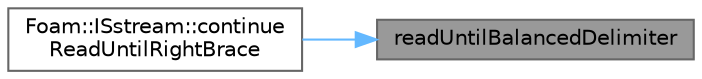 digraph "readUntilBalancedDelimiter"
{
 // LATEX_PDF_SIZE
  bgcolor="transparent";
  edge [fontname=Helvetica,fontsize=10,labelfontname=Helvetica,labelfontsize=10];
  node [fontname=Helvetica,fontsize=10,shape=box,height=0.2,width=0.4];
  rankdir="RL";
  Node1 [id="Node000001",label="readUntilBalancedDelimiter",height=0.2,width=0.4,color="gray40", fillcolor="grey60", style="filled", fontcolor="black",tooltip=" "];
  Node1 -> Node2 [id="edge1_Node000001_Node000002",dir="back",color="steelblue1",style="solid",tooltip=" "];
  Node2 [id="Node000002",label="Foam::ISstream::continue\lReadUntilRightBrace",height=0.2,width=0.4,color="grey40", fillcolor="white", style="filled",URL="$classFoam_1_1ISstream.html#ad178873d4f67c39aad6f9e85a215d1b4",tooltip=" "];
}

